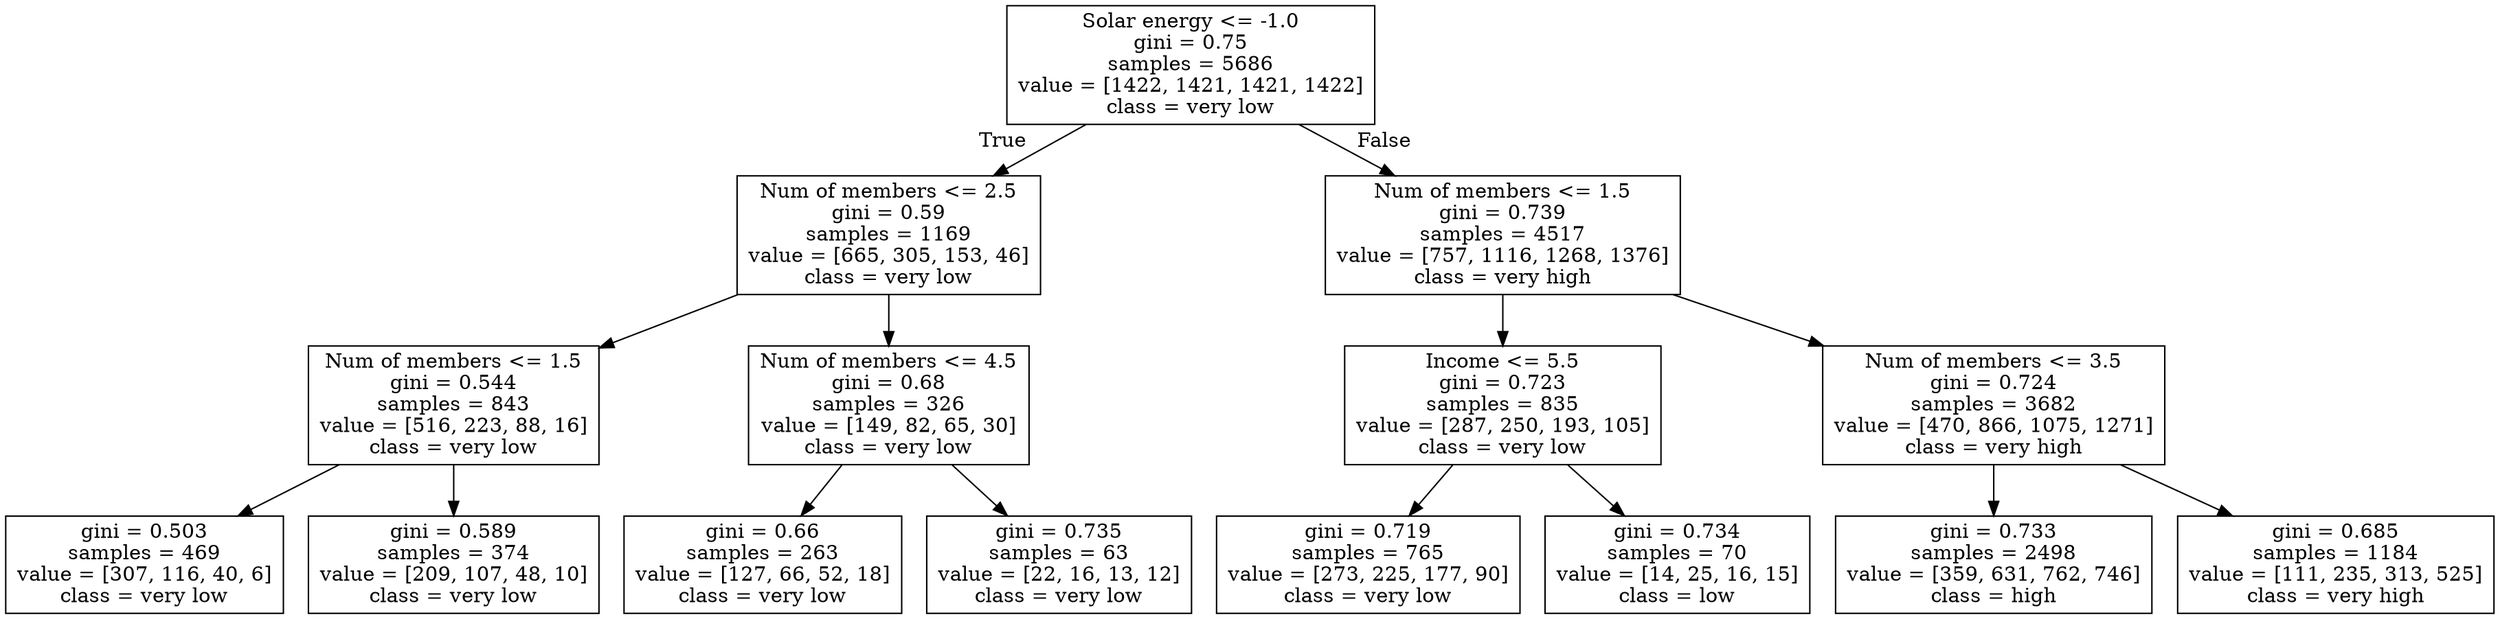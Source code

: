 digraph Tree {
node [shape=box] ;
0 [label="Solar energy <= -1.0\ngini = 0.75\nsamples = 5686\nvalue = [1422, 1421, 1421, 1422]\nclass = very low"] ;
1 [label="Num of members <= 2.5\ngini = 0.59\nsamples = 1169\nvalue = [665, 305, 153, 46]\nclass = very low"] ;
0 -> 1 [labeldistance=2.5, labelangle=45, headlabel="True"] ;
2 [label="Num of members <= 1.5\ngini = 0.544\nsamples = 843\nvalue = [516, 223, 88, 16]\nclass = very low"] ;
1 -> 2 ;
3 [label="gini = 0.503\nsamples = 469\nvalue = [307, 116, 40, 6]\nclass = very low"] ;
2 -> 3 ;
4 [label="gini = 0.589\nsamples = 374\nvalue = [209, 107, 48, 10]\nclass = very low"] ;
2 -> 4 ;
5 [label="Num of members <= 4.5\ngini = 0.68\nsamples = 326\nvalue = [149, 82, 65, 30]\nclass = very low"] ;
1 -> 5 ;
6 [label="gini = 0.66\nsamples = 263\nvalue = [127, 66, 52, 18]\nclass = very low"] ;
5 -> 6 ;
7 [label="gini = 0.735\nsamples = 63\nvalue = [22, 16, 13, 12]\nclass = very low"] ;
5 -> 7 ;
8 [label="Num of members <= 1.5\ngini = 0.739\nsamples = 4517\nvalue = [757, 1116, 1268, 1376]\nclass = very high"] ;
0 -> 8 [labeldistance=2.5, labelangle=-45, headlabel="False"] ;
9 [label="Income <= 5.5\ngini = 0.723\nsamples = 835\nvalue = [287, 250, 193, 105]\nclass = very low"] ;
8 -> 9 ;
10 [label="gini = 0.719\nsamples = 765\nvalue = [273, 225, 177, 90]\nclass = very low"] ;
9 -> 10 ;
11 [label="gini = 0.734\nsamples = 70\nvalue = [14, 25, 16, 15]\nclass = low"] ;
9 -> 11 ;
12 [label="Num of members <= 3.5\ngini = 0.724\nsamples = 3682\nvalue = [470, 866, 1075, 1271]\nclass = very high"] ;
8 -> 12 ;
13 [label="gini = 0.733\nsamples = 2498\nvalue = [359, 631, 762, 746]\nclass = high"] ;
12 -> 13 ;
14 [label="gini = 0.685\nsamples = 1184\nvalue = [111, 235, 313, 525]\nclass = very high"] ;
12 -> 14 ;
}